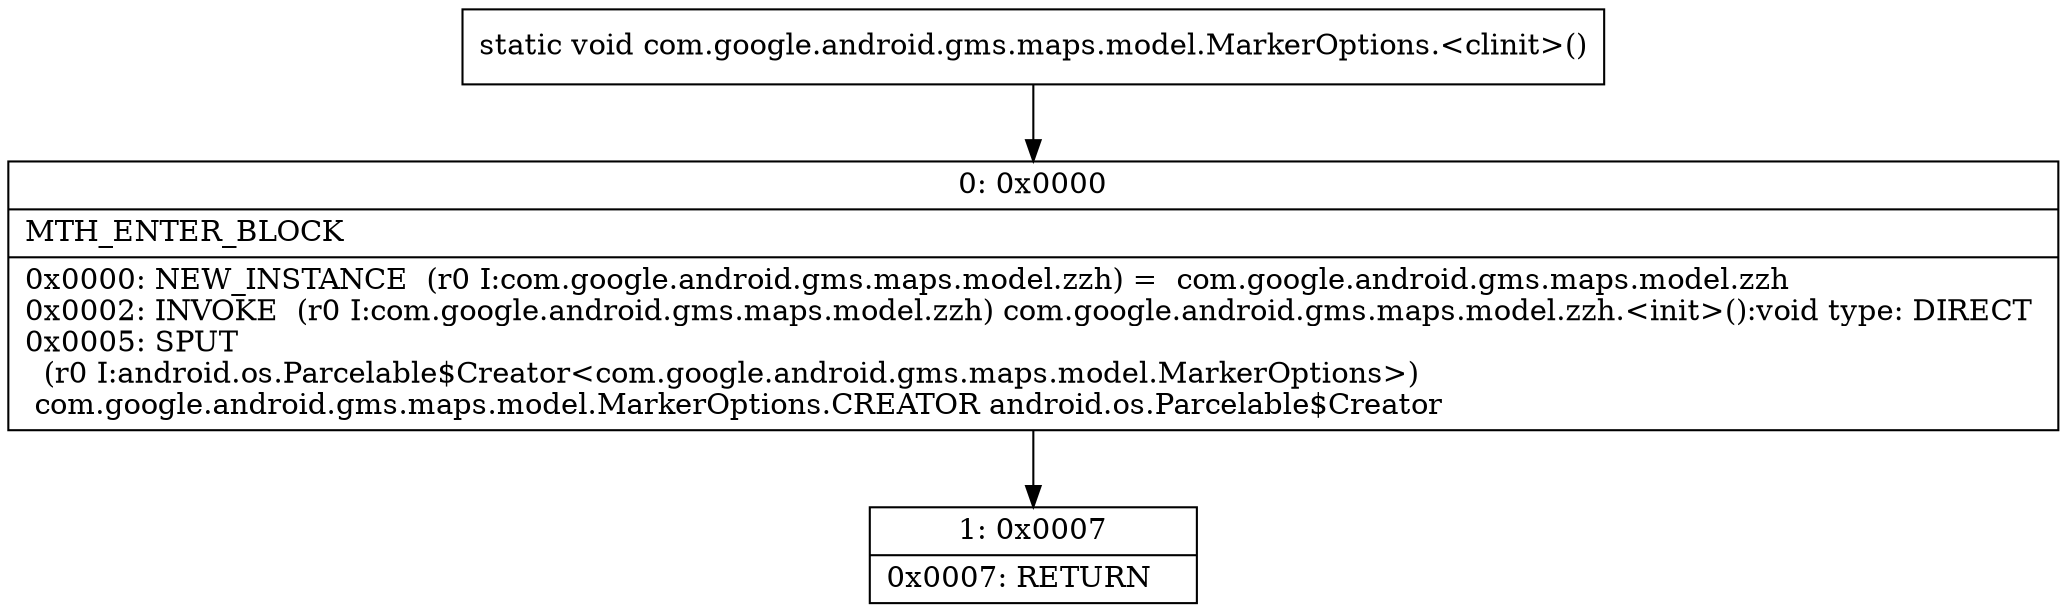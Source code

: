 digraph "CFG forcom.google.android.gms.maps.model.MarkerOptions.\<clinit\>()V" {
Node_0 [shape=record,label="{0\:\ 0x0000|MTH_ENTER_BLOCK\l|0x0000: NEW_INSTANCE  (r0 I:com.google.android.gms.maps.model.zzh) =  com.google.android.gms.maps.model.zzh \l0x0002: INVOKE  (r0 I:com.google.android.gms.maps.model.zzh) com.google.android.gms.maps.model.zzh.\<init\>():void type: DIRECT \l0x0005: SPUT  \l  (r0 I:android.os.Parcelable$Creator\<com.google.android.gms.maps.model.MarkerOptions\>)\l com.google.android.gms.maps.model.MarkerOptions.CREATOR android.os.Parcelable$Creator \l}"];
Node_1 [shape=record,label="{1\:\ 0x0007|0x0007: RETURN   \l}"];
MethodNode[shape=record,label="{static void com.google.android.gms.maps.model.MarkerOptions.\<clinit\>() }"];
MethodNode -> Node_0;
Node_0 -> Node_1;
}

